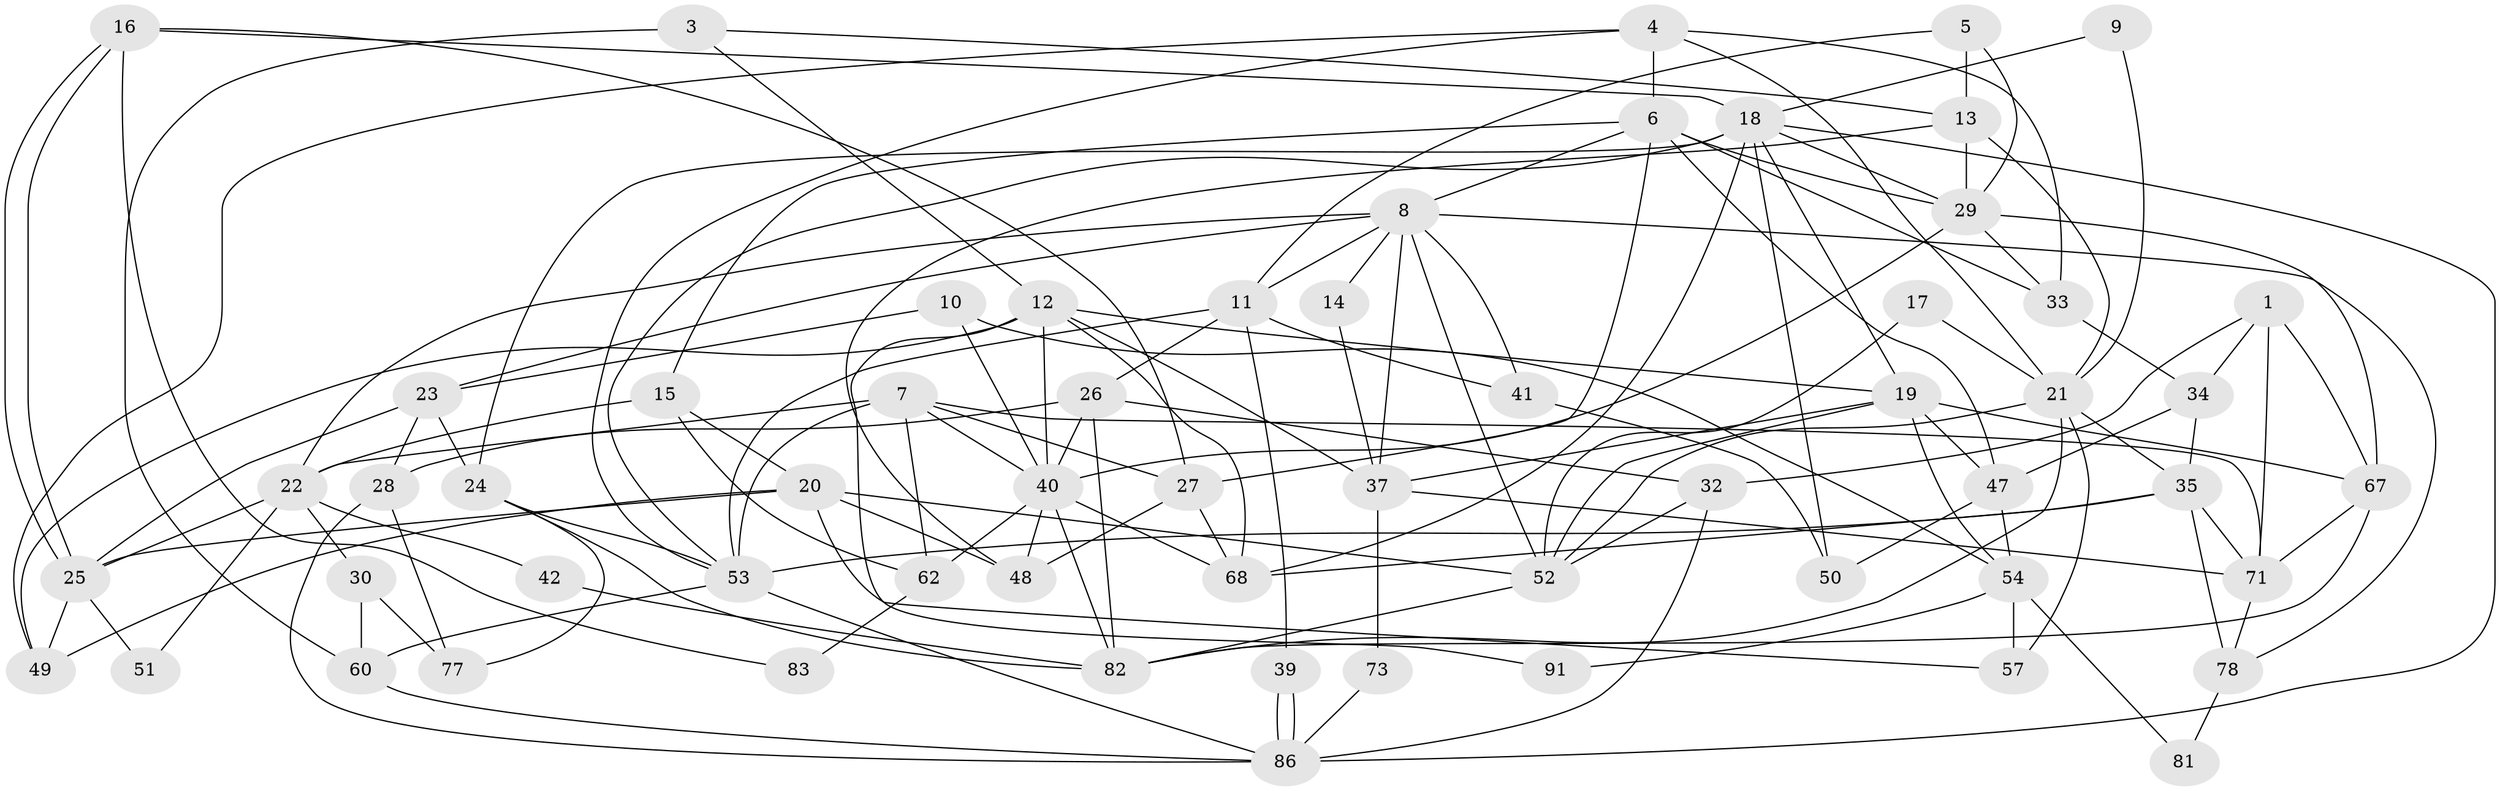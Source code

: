 // original degree distribution, {3: 0.24175824175824176, 4: 0.3076923076923077, 5: 0.17582417582417584, 2: 0.14285714285714285, 6: 0.07692307692307693, 7: 0.02197802197802198, 8: 0.03296703296703297}
// Generated by graph-tools (version 1.1) at 2025/41/03/06/25 10:41:57]
// undirected, 60 vertices, 144 edges
graph export_dot {
graph [start="1"]
  node [color=gray90,style=filled];
  1 [super="+2"];
  3;
  4 [super="+65"];
  5;
  6 [super="+55"];
  7 [super="+56"];
  8 [super="+43"];
  9;
  10;
  11 [super="+72"];
  12 [super="+36"];
  13;
  14;
  15;
  16 [super="+79"];
  17;
  18 [super="+38"];
  19 [super="+70"];
  20 [super="+74"];
  21 [super="+90"];
  22 [super="+31"];
  23 [super="+46"];
  24 [super="+59"];
  25 [super="+69"];
  26 [super="+45"];
  27;
  28;
  29 [super="+63"];
  30;
  32;
  33 [super="+44"];
  34;
  35 [super="+88"];
  37 [super="+80"];
  39;
  40 [super="+84"];
  41;
  42;
  47 [super="+61"];
  48;
  49;
  50 [super="+76"];
  51;
  52 [super="+64"];
  53 [super="+58"];
  54 [super="+87"];
  57;
  60;
  62 [super="+66"];
  67;
  68 [super="+85"];
  71 [super="+75"];
  73;
  77;
  78;
  81;
  82;
  83;
  86 [super="+89"];
  91;
  1 -- 71;
  1 -- 32;
  1 -- 34;
  1 -- 67;
  3 -- 13;
  3 -- 60;
  3 -- 12;
  4 -- 49;
  4 -- 21;
  4 -- 33;
  4 -- 53;
  4 -- 6;
  5 -- 13;
  5 -- 29;
  5 -- 11;
  6 -- 27;
  6 -- 15;
  6 -- 33;
  6 -- 29 [weight=2];
  6 -- 8;
  6 -- 47;
  7 -- 27;
  7 -- 62;
  7 -- 40;
  7 -- 53;
  7 -- 71;
  7 -- 22;
  8 -- 23 [weight=2];
  8 -- 14;
  8 -- 37 [weight=2];
  8 -- 52;
  8 -- 22;
  8 -- 41;
  8 -- 78;
  8 -- 11;
  9 -- 21;
  9 -- 18;
  10 -- 23;
  10 -- 54;
  10 -- 40;
  11 -- 53;
  11 -- 39;
  11 -- 41;
  11 -- 26;
  12 -- 49;
  12 -- 40;
  12 -- 91;
  12 -- 68;
  12 -- 37;
  12 -- 19;
  13 -- 21;
  13 -- 48;
  13 -- 29;
  14 -- 37;
  15 -- 20;
  15 -- 62;
  15 -- 22;
  16 -- 25;
  16 -- 25;
  16 -- 83;
  16 -- 27;
  16 -- 18;
  17 -- 21;
  17 -- 52;
  18 -- 29;
  18 -- 50;
  18 -- 24;
  18 -- 68;
  18 -- 53;
  18 -- 86;
  18 -- 19;
  19 -- 54;
  19 -- 67;
  19 -- 37;
  19 -- 52;
  19 -- 47;
  20 -- 48;
  20 -- 57;
  20 -- 49;
  20 -- 25;
  20 -- 52;
  21 -- 82;
  21 -- 57;
  21 -- 52;
  21 -- 35;
  22 -- 25;
  22 -- 51;
  22 -- 42;
  22 -- 30;
  23 -- 24 [weight=2];
  23 -- 28;
  23 -- 25;
  24 -- 82;
  24 -- 77;
  24 -- 53;
  25 -- 49;
  25 -- 51;
  26 -- 40;
  26 -- 32;
  26 -- 82;
  26 -- 28;
  27 -- 48;
  27 -- 68;
  28 -- 77;
  28 -- 86;
  29 -- 40;
  29 -- 67;
  29 -- 33;
  30 -- 77;
  30 -- 60;
  32 -- 52;
  32 -- 86;
  33 -- 34;
  34 -- 35;
  34 -- 47;
  35 -- 71;
  35 -- 68;
  35 -- 53;
  35 -- 78;
  37 -- 71;
  37 -- 73;
  39 -- 86;
  39 -- 86;
  40 -- 48;
  40 -- 62;
  40 -- 68;
  40 -- 82 [weight=2];
  41 -- 50;
  42 -- 82;
  47 -- 50;
  47 -- 54;
  52 -- 82;
  53 -- 60;
  53 -- 86;
  54 -- 81;
  54 -- 91;
  54 -- 57;
  60 -- 86;
  62 -- 83;
  67 -- 82;
  67 -- 71;
  71 -- 78;
  73 -- 86;
  78 -- 81;
}
